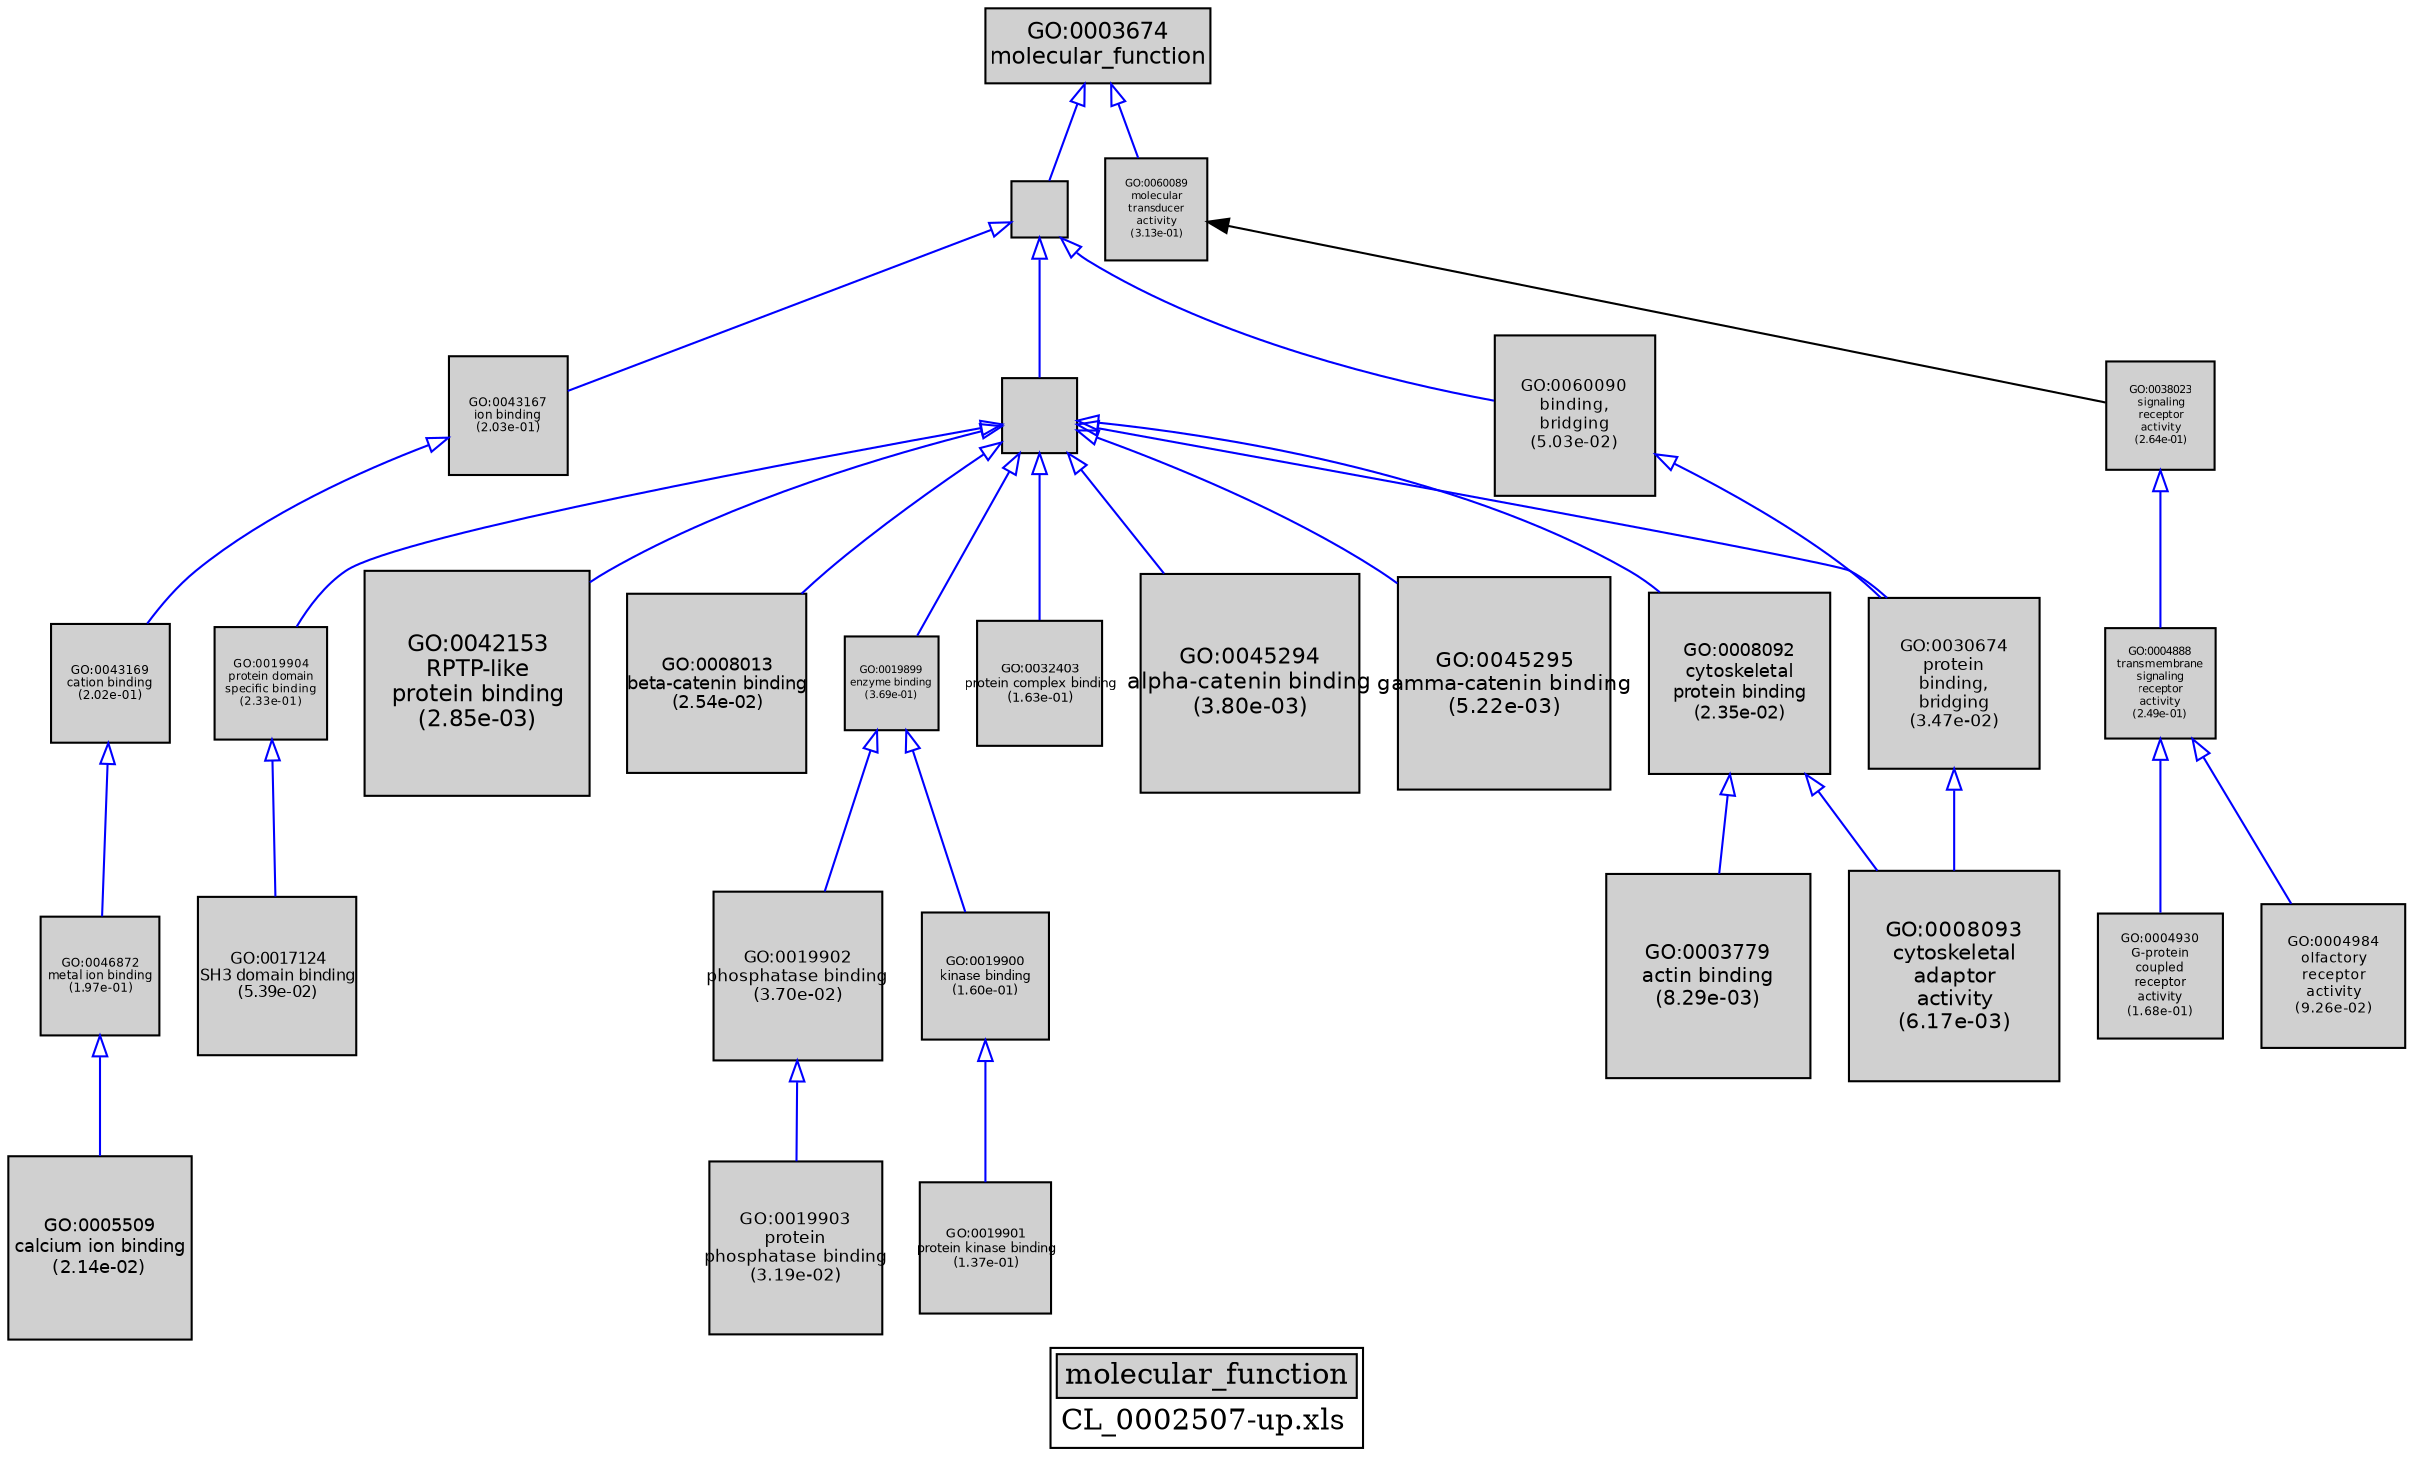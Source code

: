 digraph "molecular_function" {
graph [ bgcolor = "#FFFFFF", label = <<TABLE COLOR="black" BGCOLOR="white"><TR><TD COLSPAN="2" BGCOLOR="#D0D0D0"><FONT COLOR="black">molecular_function</FONT></TD></TR><TR><TD BORDER="0">CL_0002507-up.xls</TD></TR></TABLE>> ];
node [ fontname = "Helvetica" ];

subgraph "nodes" {

node [ style = "filled", fixedsize = "true", width = 1, shape = "box", fontsize = 9, fillcolor = "#D0D0D0", fontcolor = "black", color = "black" ];

"GO:0019904" [ URL = "#GO:0019904", label = <<TABLE BORDER="0"><TR><TD>GO:0019904<BR/>protein domain<BR/>specific binding<BR/>(2.33e-01)</TD></TR></TABLE>>, width = 0.752486404075, shape = "box", fontsize = 5.41790210934, height = 0.752486404075 ];
"GO:0043167" [ URL = "#GO:0043167", label = <<TABLE BORDER="0"><TR><TD>GO:0043167<BR/>ion binding<BR/>(2.03e-01)</TD></TR></TABLE>>, width = 0.786687452672, shape = "box", fontsize = 5.66414965924, height = 0.786687452672 ];
"GO:0008013" [ URL = "#GO:0008013", label = <<TABLE BORDER="0"><TR><TD>GO:0008013<BR/>beta-catenin binding<BR/>(2.54e-02)</TD></TR></TABLE>>, width = 1.18904221676, shape = "box", fontsize = 8.56110396066, height = 1.18904221676 ];
"GO:0019902" [ URL = "#GO:0019902", label = <<TABLE BORDER="0"><TR><TD>GO:0019902<BR/>phosphatase binding<BR/>(3.70e-02)</TD></TR></TABLE>>, width = 1.12708921442, shape = "box", fontsize = 8.11504234385, height = 1.12708921442 ];
"GO:0046872" [ URL = "#GO:0046872", label = <<TABLE BORDER="0"><TR><TD>GO:0046872<BR/>metal ion binding<BR/>(1.97e-01)</TD></TR></TABLE>>, width = 0.794661005792, shape = "box", fontsize = 5.7215592417, height = 0.794661005792 ];
"GO:0019903" [ URL = "#GO:0019903", label = <<TABLE BORDER="0"><TR><TD>GO:0019903<BR/>protein<BR/>phosphatase binding<BR/>(3.19e-02)</TD></TR></TABLE>>, width = 1.15186396348, shape = "box", fontsize = 8.29342053703, height = 1.15186396348 ];
"GO:0038023" [ URL = "#GO:0038023", label = <<TABLE BORDER="0"><TR><TD>GO:0038023<BR/>signaling<BR/>receptor<BR/>activity<BR/>(2.64e-01)</TD></TR></TABLE>>, width = 0.720202702017, shape = "box", fontsize = 5.18545945452, height = 0.720202702017 ];
"GO:0003779" [ URL = "#GO:0003779", label = <<TABLE BORDER="0"><TR><TD>GO:0003779<BR/>actin binding<BR/>(8.29e-03)</TD></TR></TABLE>>, width = 1.35722462493, shape = "box", fontsize = 9.77201729949, height = 1.35722462493 ];
"GO:0060089" [ URL = "#GO:0060089", label = <<TABLE BORDER="0"><TR><TD>GO:0060089<BR/>molecular<BR/>transducer<BR/>activity<BR/>(3.13e-01)</TD></TR></TABLE>>, width = 0.674186982284, shape = "box", fontsize = 5.0, height = 0.674186982284 ];
"GO:0019901" [ URL = "#GO:0019901", label = <<TABLE BORDER="0"><TR><TD>GO:0019901<BR/>protein kinase binding<BR/>(1.37e-01)</TD></TR></TABLE>>, width = 0.877006121551, shape = "box", fontsize = 6.31444407517, height = 0.877006121551 ];
"GO:0008092" [ URL = "#GO:0008092", label = <<TABLE BORDER="0"><TR><TD>GO:0008092<BR/>cytoskeletal<BR/>protein binding<BR/>(2.35e-02)</TD></TR></TABLE>>, width = 1.20143295755, shape = "box", fontsize = 8.65031729438, height = 1.20143295755 ];
"GO:0042153" [ URL = "#GO:0042153", label = <<TABLE BORDER="0"><TR><TD>GO:0042153<BR/>RPTP-like<BR/>protein binding<BR/>(2.85e-03)</TD></TR></TABLE>>, width = 1.5, shape = "box", fontsize = 10.8, height = 1.5 ];
"GO:0019899" [ URL = "#GO:0019899", label = <<TABLE BORDER="0"><TR><TD>GO:0019899<BR/>enzyme binding<BR/>(3.69e-01)</TD></TR></TABLE>>, width = 0.625503718541, shape = "box", fontsize = 5.0, height = 0.625503718541 ];
"GO:0032403" [ URL = "#GO:0032403", label = <<TABLE BORDER="0"><TR><TD>GO:0032403<BR/>protein complex binding<BR/>(1.63e-01)</TD></TR></TABLE>>, width = 0.838247857417, shape = "box", fontsize = 6.03538457341, height = 0.838247857417 ];
"GO:0005515" [ URL = "#GO:0005515", label = "", width = 0.494422643261, shape = "box", height = 0.494422643261 ];
"GO:0003674" [ URL = "#GO:0003674", label = <<TABLE BORDER="0"><TR><TD>GO:0003674<BR/>molecular_function</TD></TR></TABLE>>, width = 1.5, shape = "box", fontsize = 10.8 ];
"GO:0045294" [ URL = "#GO:0045294", label = <<TABLE BORDER="0"><TR><TD>GO:0045294<BR/>alpha-catenin binding<BR/>(3.80e-03)</TD></TR></TABLE>>, width = 1.46293732703, shape = "box", fontsize = 10.5331487546, height = 1.46293732703 ];
"GO:0019900" [ URL = "#GO:0019900", label = <<TABLE BORDER="0"><TR><TD>GO:0019900<BR/>kinase binding<BR/>(1.60e-01)</TD></TR></TABLE>>, width = 0.842850618944, shape = "box", fontsize = 6.0685244564, height = 0.842850618944 ];
"GO:0045295" [ URL = "#GO:0045295", label = <<TABLE BORDER="0"><TR><TD>GO:0045295<BR/>gamma-catenin binding<BR/>(5.22e-03)</TD></TR></TABLE>>, width = 1.42080480954, shape = "box", fontsize = 10.2297946287, height = 1.42080480954 ];
"GO:0004888" [ URL = "#GO:0004888", label = <<TABLE BORDER="0"><TR><TD>GO:0004888<BR/>transmembrane<BR/>signaling<BR/>receptor<BR/>activity<BR/>(2.49e-01)</TD></TR></TABLE>>, width = 0.735403637659, shape = "box", fontsize = 5.29490619114, height = 0.735403637659 ];
"GO:0008093" [ URL = "#GO:0008093", label = <<TABLE BORDER="0"><TR><TD>GO:0008093<BR/>cytoskeletal<BR/>adaptor<BR/>activity<BR/>(6.17e-03)</TD></TR></TABLE>>, width = 1.39820726418, shape = "box", fontsize = 10.0670923021, height = 1.39820726418 ];
"GO:0030674" [ URL = "#GO:0030674", label = <<TABLE BORDER="0"><TR><TD>GO:0030674<BR/>protein<BR/>binding,<BR/>bridging<BR/>(3.47e-02)</TD></TR></TABLE>>, width = 1.13795184766, shape = "box", fontsize = 8.19325330313, height = 1.13795184766 ];
"GO:0004930" [ URL = "#GO:0004930", label = <<TABLE BORDER="0"><TR><TD>GO:0004930<BR/>G-protein<BR/>coupled<BR/>receptor<BR/>activity<BR/>(1.68e-01)</TD></TR></TABLE>>, width = 0.831893889535, shape = "box", fontsize = 5.98963600466, height = 0.831893889535 ];
"GO:0004984" [ URL = "#GO:0004984", label = <<TABLE BORDER="0"><TR><TD>GO:0004984<BR/>olfactory<BR/>receptor<BR/>activity<BR/>(9.26e-02)</TD></TR></TABLE>>, width = 0.958882571884, shape = "box", fontsize = 6.90395451756, height = 0.958882571884 ];
"GO:0043169" [ URL = "#GO:0043169", label = <<TABLE BORDER="0"><TR><TD>GO:0043169<BR/>cation binding<BR/>(2.02e-01)</TD></TR></TABLE>>, width = 0.788593306429, shape = "box", fontsize = 5.67787180629, height = 0.788593306429 ];
"GO:0005509" [ URL = "#GO:0005509", label = <<TABLE BORDER="0"><TR><TD>GO:0005509<BR/>calcium ion binding<BR/>(2.14e-02)</TD></TR></TABLE>>, width = 1.2160327759, shape = "box", fontsize = 8.7554359865, height = 1.2160327759 ];
"GO:0060090" [ URL = "#GO:0060090", label = <<TABLE BORDER="0"><TR><TD>GO:0060090<BR/>binding,<BR/>bridging<BR/>(5.03e-02)</TD></TR></TABLE>>, width = 1.07380570908, shape = "box", fontsize = 7.7314011054, height = 1.07380570908 ];
"GO:0017124" [ URL = "#GO:0017124", label = <<TABLE BORDER="0"><TR><TD>GO:0017124<BR/>SH3 domain binding<BR/>(5.39e-02)</TD></TR></TABLE>>, width = 1.06130326853, shape = "box", fontsize = 7.64138353341, height = 1.06130326853 ];
"GO:0005488" [ URL = "#GO:0005488", label = "", width = 0.376480737738, shape = "box", height = 0.376480737738 ];
}
subgraph "edges" {


edge [ dir = "back", weight = 1 ];
subgraph "regulates" {


edge [ color = "cyan", arrowtail = "none" ];
subgraph "positive" {


edge [ color = "green", arrowtail = "vee" ];
}
subgraph "negative" {


edge [ color = "red", arrowtail = "tee" ];
}
}
subgraph "part_of" {


edge [ color = "purple", arrowtail = "diamond", weight = 2.5 ];
}
subgraph "is_a" {


edge [ color = "blue", arrowtail = "empty", weight = 5.0 ];
"GO:0004888" -> "GO:0004930";
"GO:0019902" -> "GO:0019903";
"GO:0005515" -> "GO:0008092";
"GO:0005515" -> "GO:0008013";
"GO:0030674" -> "GO:0008093";
"GO:0019899" -> "GO:0019902";
"GO:0046872" -> "GO:0005509";
"GO:0005515" -> "GO:0045295";
"GO:0005515" -> "GO:0019904";
"GO:0008092" -> "GO:0008093";
"GO:0043167" -> "GO:0043169";
"GO:0005515" -> "GO:0045294";
"GO:0043169" -> "GO:0046872";
"GO:0060090" -> "GO:0030674";
"GO:0005488" -> "GO:0005515";
"GO:0019899" -> "GO:0019900";
"GO:0008092" -> "GO:0003779";
"GO:0019904" -> "GO:0017124";
"GO:0003674" -> "GO:0005488";
"GO:0004888" -> "GO:0004984";
"GO:0005515" -> "GO:0019899";
"GO:0038023" -> "GO:0004888";
"GO:0005515" -> "GO:0042153";
"GO:0005515" -> "GO:0030674";
"GO:0003674" -> "GO:0060089";
"GO:0005488" -> "GO:0043167";
"GO:0019900" -> "GO:0019901";
"GO:0005488" -> "GO:0060090";
"GO:0005515" -> "GO:0032403";
}
"GO:0060089" -> "GO:0038023";
}
}
